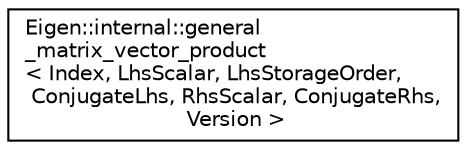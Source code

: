 digraph "Graphical Class Hierarchy"
{
  edge [fontname="Helvetica",fontsize="10",labelfontname="Helvetica",labelfontsize="10"];
  node [fontname="Helvetica",fontsize="10",shape=record];
  rankdir="LR";
  Node1 [label="Eigen::internal::general\l_matrix_vector_product\l\< Index, LhsScalar, LhsStorageOrder,\l ConjugateLhs, RhsScalar, ConjugateRhs,\l Version \>",height=0.2,width=0.4,color="black", fillcolor="white", style="filled",URL="$struct_eigen_1_1internal_1_1general__matrix__vector__product.html"];
}
